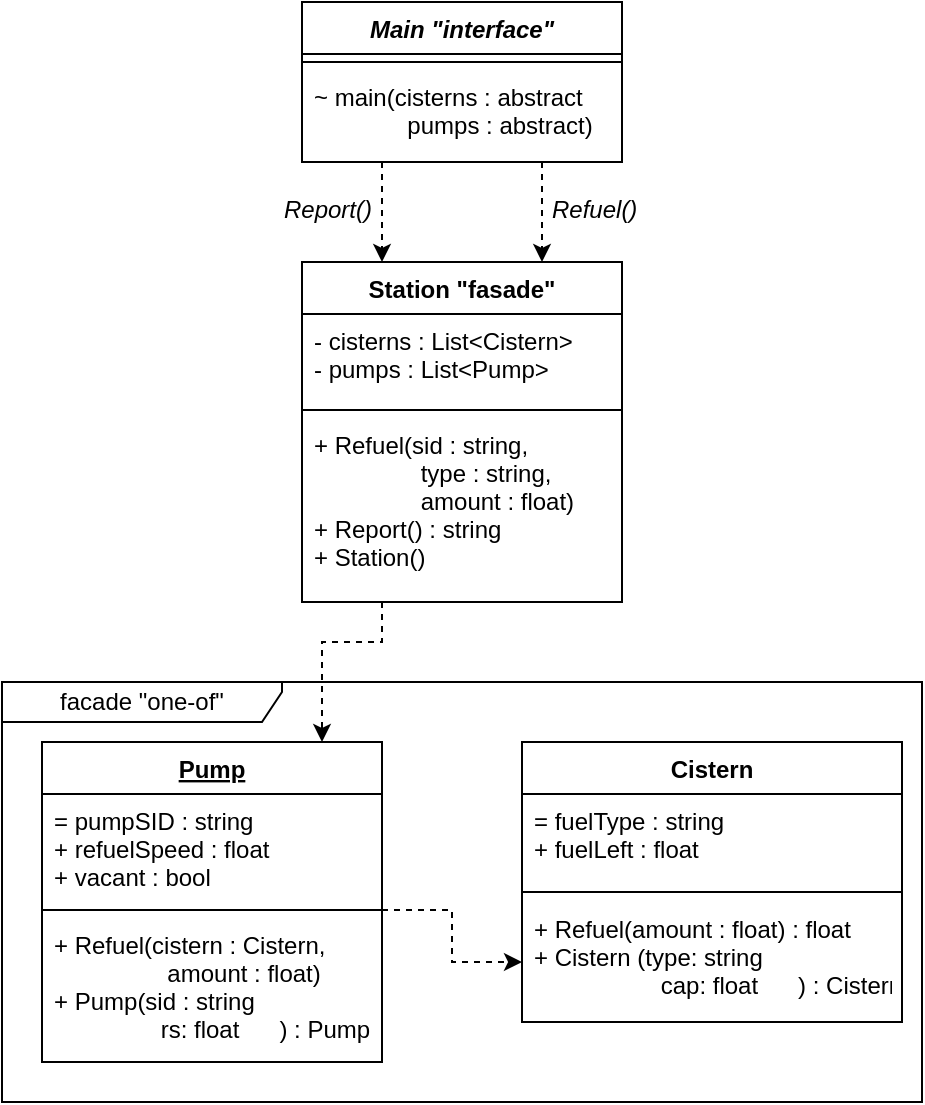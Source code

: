 <mxfile version="12.7.0" type="device"><diagram id="sN1g4m9TcbQ--48-aP1Z" name="Page-1"><mxGraphModel dx="1426" dy="811" grid="1" gridSize="10" guides="1" tooltips="1" connect="1" arrows="1" fold="1" page="1" pageScale="1" pageWidth="850" pageHeight="1100" math="0" shadow="0"><root><mxCell id="0"/><mxCell id="1" parent="0"/><mxCell id="CjEzT8plT3Jx68KABM65-23" style="edgeStyle=orthogonalEdgeStyle;rounded=0;orthogonalLoop=1;jettySize=auto;html=1;dashed=1;" edge="1" parent="1" source="CjEzT8plT3Jx68KABM65-1" target="CjEzT8plT3Jx68KABM65-7"><mxGeometry relative="1" as="geometry"><Array as="points"><mxPoint x="330" y="420"/><mxPoint x="300" y="420"/></Array></mxGeometry></mxCell><mxCell id="CjEzT8plT3Jx68KABM65-1" value="Station &quot;fasade&quot;" style="swimlane;fontStyle=1;align=center;verticalAlign=top;childLayout=stackLayout;horizontal=1;startSize=26;horizontalStack=0;resizeParent=1;resizeParentMax=0;resizeLast=0;collapsible=1;marginBottom=0;" vertex="1" parent="1"><mxGeometry x="290" y="230" width="160" height="170" as="geometry"/></mxCell><mxCell id="CjEzT8plT3Jx68KABM65-2" value="- cisterns : List&lt;Cistern&gt;&#xa;- pumps : List&lt;Pump&gt;" style="text;strokeColor=none;fillColor=none;align=left;verticalAlign=top;spacingLeft=4;spacingRight=4;overflow=hidden;rotatable=0;points=[[0,0.5],[1,0.5]];portConstraint=eastwest;" vertex="1" parent="CjEzT8plT3Jx68KABM65-1"><mxGeometry y="26" width="160" height="44" as="geometry"/></mxCell><mxCell id="CjEzT8plT3Jx68KABM65-3" value="" style="line;strokeWidth=1;fillColor=none;align=left;verticalAlign=middle;spacingTop=-1;spacingLeft=3;spacingRight=3;rotatable=0;labelPosition=right;points=[];portConstraint=eastwest;" vertex="1" parent="CjEzT8plT3Jx68KABM65-1"><mxGeometry y="70" width="160" height="8" as="geometry"/></mxCell><mxCell id="CjEzT8plT3Jx68KABM65-4" value="+ Refuel(sid : string,&#xa;                type : string,&#xa;                amount : float)&#xa;+ Report() : string&#xa;+ Station()" style="text;strokeColor=none;fillColor=none;align=left;verticalAlign=top;spacingLeft=4;spacingRight=4;overflow=hidden;rotatable=0;points=[[0,0.5],[1,0.5]];portConstraint=eastwest;" vertex="1" parent="CjEzT8plT3Jx68KABM65-1"><mxGeometry y="78" width="160" height="92" as="geometry"/></mxCell><mxCell id="CjEzT8plT3Jx68KABM65-5" value="facade &quot;one-of&quot;" style="shape=umlFrame;whiteSpace=wrap;html=1;width=140;height=20;" vertex="1" parent="1"><mxGeometry x="140" y="440" width="460" height="210" as="geometry"/></mxCell><mxCell id="CjEzT8plT3Jx68KABM65-7" value="Pump" style="swimlane;fontStyle=5;align=center;verticalAlign=top;childLayout=stackLayout;horizontal=1;startSize=26;horizontalStack=0;resizeParent=1;resizeParentMax=0;resizeLast=0;collapsible=1;marginBottom=0;" vertex="1" parent="1"><mxGeometry x="160" y="470" width="170" height="160" as="geometry"/></mxCell><mxCell id="CjEzT8plT3Jx68KABM65-8" value="= pumpSID : string&#xa;+ refuelSpeed : float&#xa;+ vacant : bool" style="text;strokeColor=none;fillColor=none;align=left;verticalAlign=top;spacingLeft=4;spacingRight=4;overflow=hidden;rotatable=0;points=[[0,0.5],[1,0.5]];portConstraint=eastwest;" vertex="1" parent="CjEzT8plT3Jx68KABM65-7"><mxGeometry y="26" width="170" height="54" as="geometry"/></mxCell><mxCell id="CjEzT8plT3Jx68KABM65-9" value="" style="line;strokeWidth=1;fillColor=none;align=left;verticalAlign=middle;spacingTop=-1;spacingLeft=3;spacingRight=3;rotatable=0;labelPosition=right;points=[];portConstraint=eastwest;" vertex="1" parent="CjEzT8plT3Jx68KABM65-7"><mxGeometry y="80" width="170" height="8" as="geometry"/></mxCell><mxCell id="CjEzT8plT3Jx68KABM65-10" value="+ Refuel(cistern : Cistern, &#xa;                 amount : float)&#xa;+ Pump(sid : string&#xa;                rs: float      ) : Pump" style="text;strokeColor=none;fillColor=none;align=left;verticalAlign=top;spacingLeft=4;spacingRight=4;overflow=hidden;rotatable=0;points=[[0,0.5],[1,0.5]];portConstraint=eastwest;" vertex="1" parent="CjEzT8plT3Jx68KABM65-7"><mxGeometry y="88" width="170" height="72" as="geometry"/></mxCell><mxCell id="CjEzT8plT3Jx68KABM65-11" value="Cistern" style="swimlane;fontStyle=1;align=center;verticalAlign=top;childLayout=stackLayout;horizontal=1;startSize=26;horizontalStack=0;resizeParent=1;resizeParentMax=0;resizeLast=0;collapsible=1;marginBottom=0;" vertex="1" parent="1"><mxGeometry x="400" y="470" width="190" height="140" as="geometry"/></mxCell><mxCell id="CjEzT8plT3Jx68KABM65-12" value="= fuelType : string&#xa;+ fuelLeft : float" style="text;strokeColor=none;fillColor=none;align=left;verticalAlign=top;spacingLeft=4;spacingRight=4;overflow=hidden;rotatable=0;points=[[0,0.5],[1,0.5]];portConstraint=eastwest;" vertex="1" parent="CjEzT8plT3Jx68KABM65-11"><mxGeometry y="26" width="190" height="44" as="geometry"/></mxCell><mxCell id="CjEzT8plT3Jx68KABM65-13" value="" style="line;strokeWidth=1;fillColor=none;align=left;verticalAlign=middle;spacingTop=-1;spacingLeft=3;spacingRight=3;rotatable=0;labelPosition=right;points=[];portConstraint=eastwest;" vertex="1" parent="CjEzT8plT3Jx68KABM65-11"><mxGeometry y="70" width="190" height="10" as="geometry"/></mxCell><mxCell id="CjEzT8plT3Jx68KABM65-14" value="+ Refuel(amount : float) : float&#xa;+ Cistern (type: string&#xa;                   cap: float      ) : Cistern" style="text;strokeColor=none;fillColor=none;align=left;verticalAlign=top;spacingLeft=4;spacingRight=4;overflow=hidden;rotatable=0;points=[[0,0.5],[1,0.5]];portConstraint=eastwest;" vertex="1" parent="CjEzT8plT3Jx68KABM65-11"><mxGeometry y="80" width="190" height="60" as="geometry"/></mxCell><mxCell id="CjEzT8plT3Jx68KABM65-19" style="edgeStyle=orthogonalEdgeStyle;rounded=0;orthogonalLoop=1;jettySize=auto;html=1;dashed=1;" edge="1" parent="1" source="CjEzT8plT3Jx68KABM65-15" target="CjEzT8plT3Jx68KABM65-1"><mxGeometry relative="1" as="geometry"><Array as="points"><mxPoint x="330" y="210"/><mxPoint x="330" y="210"/></Array></mxGeometry></mxCell><mxCell id="CjEzT8plT3Jx68KABM65-20" style="edgeStyle=orthogonalEdgeStyle;rounded=0;orthogonalLoop=1;jettySize=auto;html=1;dashed=1;" edge="1" parent="1" source="CjEzT8plT3Jx68KABM65-15" target="CjEzT8plT3Jx68KABM65-1"><mxGeometry relative="1" as="geometry"><Array as="points"><mxPoint x="410" y="210"/><mxPoint x="410" y="210"/></Array></mxGeometry></mxCell><mxCell id="CjEzT8plT3Jx68KABM65-15" value="Main &quot;interface&quot;" style="swimlane;fontStyle=3;align=center;verticalAlign=top;childLayout=stackLayout;horizontal=1;startSize=26;horizontalStack=0;resizeParent=1;resizeParentMax=0;resizeLast=0;collapsible=1;marginBottom=0;" vertex="1" parent="1"><mxGeometry x="290" y="100" width="160" height="80" as="geometry"/></mxCell><mxCell id="CjEzT8plT3Jx68KABM65-17" value="" style="line;strokeWidth=1;fillColor=none;align=left;verticalAlign=middle;spacingTop=-1;spacingLeft=3;spacingRight=3;rotatable=0;labelPosition=right;points=[];portConstraint=eastwest;" vertex="1" parent="CjEzT8plT3Jx68KABM65-15"><mxGeometry y="26" width="160" height="8" as="geometry"/></mxCell><mxCell id="CjEzT8plT3Jx68KABM65-18" value="~ main(cisterns : abstract&#xa;              pumps : abstract)" style="text;strokeColor=none;fillColor=none;align=left;verticalAlign=top;spacingLeft=4;spacingRight=4;overflow=hidden;rotatable=0;points=[[0,0.5],[1,0.5]];portConstraint=eastwest;" vertex="1" parent="CjEzT8plT3Jx68KABM65-15"><mxGeometry y="34" width="160" height="46" as="geometry"/></mxCell><mxCell id="CjEzT8plT3Jx68KABM65-21" value="Refuel()" style="text;align=left;fontStyle=2;verticalAlign=middle;spacingLeft=3;spacingRight=3;strokeColor=none;rotatable=0;points=[[0,0.5],[1,0.5]];portConstraint=eastwest;" vertex="1" parent="1"><mxGeometry x="410" y="190" width="80" height="26" as="geometry"/></mxCell><mxCell id="CjEzT8plT3Jx68KABM65-22" value="Report()" style="text;align=right;fontStyle=2;verticalAlign=middle;spacingLeft=3;spacingRight=3;strokeColor=none;rotatable=0;points=[[0,0.5],[1,0.5]];portConstraint=eastwest;" vertex="1" parent="1"><mxGeometry x="250" y="190" width="80" height="26" as="geometry"/></mxCell><mxCell id="CjEzT8plT3Jx68KABM65-25" style="edgeStyle=orthogonalEdgeStyle;rounded=0;orthogonalLoop=1;jettySize=auto;html=1;dashed=1;" edge="1" parent="1" source="CjEzT8plT3Jx68KABM65-9" target="CjEzT8plT3Jx68KABM65-14"><mxGeometry relative="1" as="geometry"/></mxCell></root></mxGraphModel></diagram></mxfile>